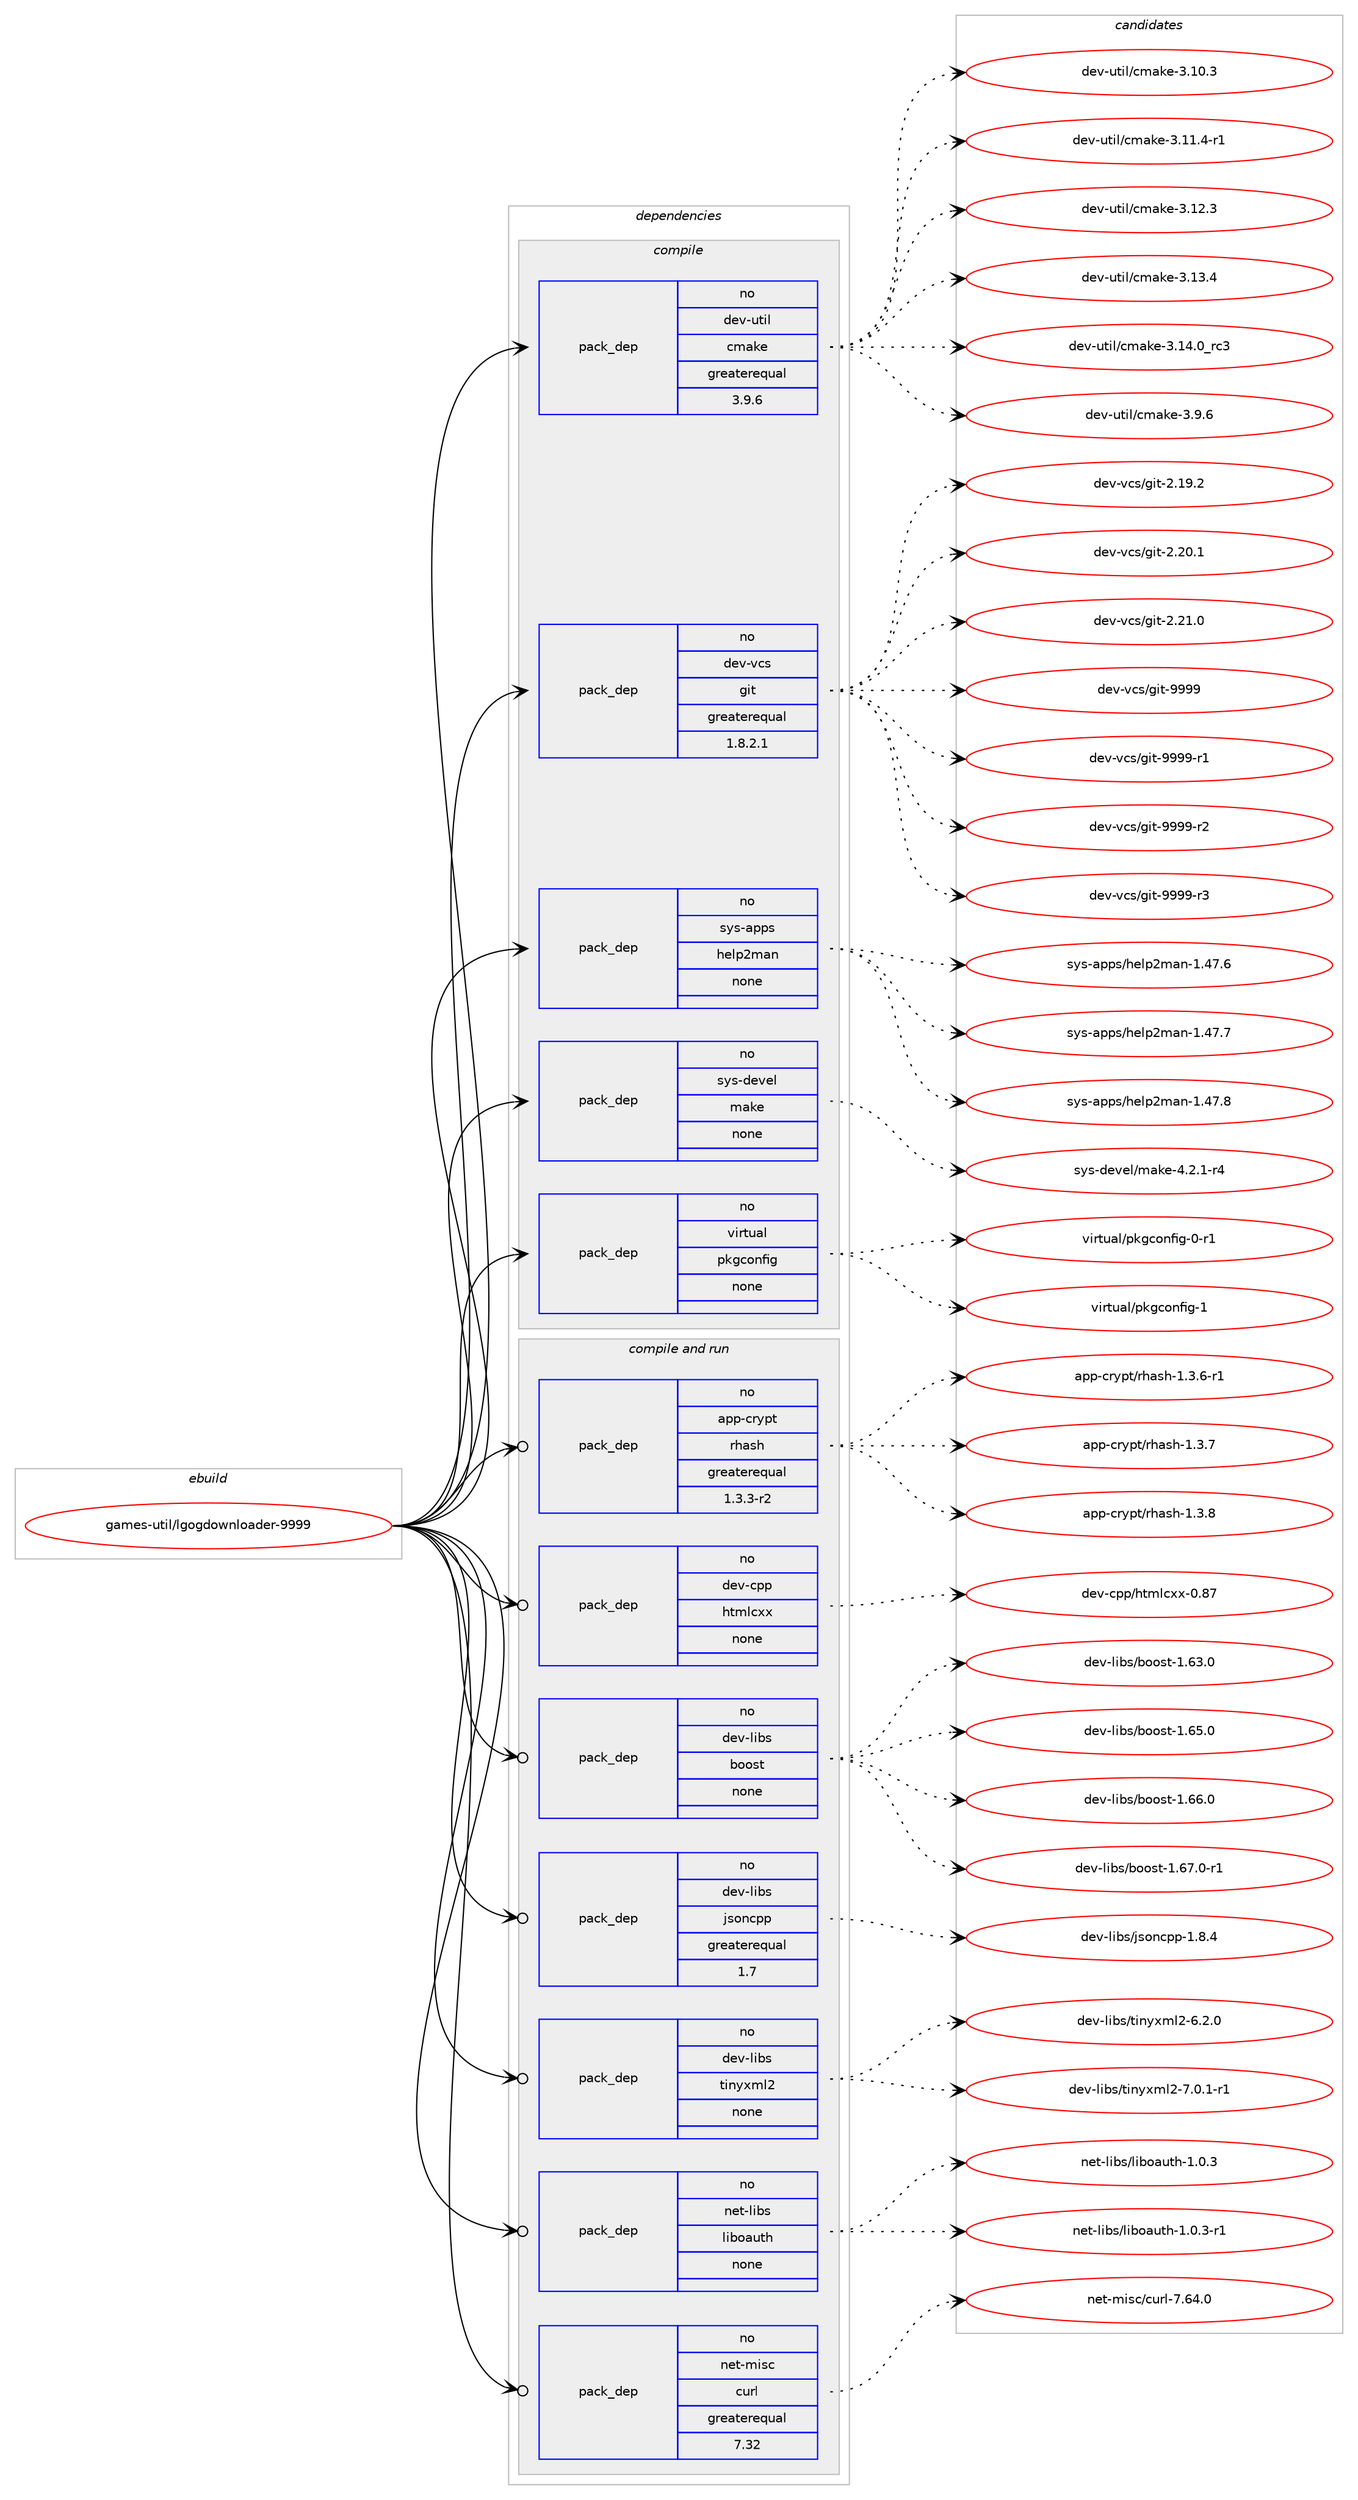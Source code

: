 digraph prolog {

# *************
# Graph options
# *************

newrank=true;
concentrate=true;
compound=true;
graph [rankdir=LR,fontname=Helvetica,fontsize=10,ranksep=1.5];#, ranksep=2.5, nodesep=0.2];
edge  [arrowhead=vee];
node  [fontname=Helvetica,fontsize=10];

# **********
# The ebuild
# **********

subgraph cluster_leftcol {
color=gray;
rank=same;
label=<<i>ebuild</i>>;
id [label="games-util/lgogdownloader-9999", color=red, width=4, href="../games-util/lgogdownloader-9999.svg"];
}

# ****************
# The dependencies
# ****************

subgraph cluster_midcol {
color=gray;
label=<<i>dependencies</i>>;
subgraph cluster_compile {
fillcolor="#eeeeee";
style=filled;
label=<<i>compile</i>>;
subgraph pack1110660 {
dependency1562049 [label=<<TABLE BORDER="0" CELLBORDER="1" CELLSPACING="0" CELLPADDING="4" WIDTH="220"><TR><TD ROWSPAN="6" CELLPADDING="30">pack_dep</TD></TR><TR><TD WIDTH="110">no</TD></TR><TR><TD>dev-util</TD></TR><TR><TD>cmake</TD></TR><TR><TD>greaterequal</TD></TR><TR><TD>3.9.6</TD></TR></TABLE>>, shape=none, color=blue];
}
id:e -> dependency1562049:w [weight=20,style="solid",arrowhead="vee"];
subgraph pack1110661 {
dependency1562050 [label=<<TABLE BORDER="0" CELLBORDER="1" CELLSPACING="0" CELLPADDING="4" WIDTH="220"><TR><TD ROWSPAN="6" CELLPADDING="30">pack_dep</TD></TR><TR><TD WIDTH="110">no</TD></TR><TR><TD>dev-vcs</TD></TR><TR><TD>git</TD></TR><TR><TD>greaterequal</TD></TR><TR><TD>1.8.2.1</TD></TR></TABLE>>, shape=none, color=blue];
}
id:e -> dependency1562050:w [weight=20,style="solid",arrowhead="vee"];
subgraph pack1110662 {
dependency1562051 [label=<<TABLE BORDER="0" CELLBORDER="1" CELLSPACING="0" CELLPADDING="4" WIDTH="220"><TR><TD ROWSPAN="6" CELLPADDING="30">pack_dep</TD></TR><TR><TD WIDTH="110">no</TD></TR><TR><TD>sys-apps</TD></TR><TR><TD>help2man</TD></TR><TR><TD>none</TD></TR><TR><TD></TD></TR></TABLE>>, shape=none, color=blue];
}
id:e -> dependency1562051:w [weight=20,style="solid",arrowhead="vee"];
subgraph pack1110663 {
dependency1562052 [label=<<TABLE BORDER="0" CELLBORDER="1" CELLSPACING="0" CELLPADDING="4" WIDTH="220"><TR><TD ROWSPAN="6" CELLPADDING="30">pack_dep</TD></TR><TR><TD WIDTH="110">no</TD></TR><TR><TD>sys-devel</TD></TR><TR><TD>make</TD></TR><TR><TD>none</TD></TR><TR><TD></TD></TR></TABLE>>, shape=none, color=blue];
}
id:e -> dependency1562052:w [weight=20,style="solid",arrowhead="vee"];
subgraph pack1110664 {
dependency1562053 [label=<<TABLE BORDER="0" CELLBORDER="1" CELLSPACING="0" CELLPADDING="4" WIDTH="220"><TR><TD ROWSPAN="6" CELLPADDING="30">pack_dep</TD></TR><TR><TD WIDTH="110">no</TD></TR><TR><TD>virtual</TD></TR><TR><TD>pkgconfig</TD></TR><TR><TD>none</TD></TR><TR><TD></TD></TR></TABLE>>, shape=none, color=blue];
}
id:e -> dependency1562053:w [weight=20,style="solid",arrowhead="vee"];
}
subgraph cluster_compileandrun {
fillcolor="#eeeeee";
style=filled;
label=<<i>compile and run</i>>;
subgraph pack1110665 {
dependency1562054 [label=<<TABLE BORDER="0" CELLBORDER="1" CELLSPACING="0" CELLPADDING="4" WIDTH="220"><TR><TD ROWSPAN="6" CELLPADDING="30">pack_dep</TD></TR><TR><TD WIDTH="110">no</TD></TR><TR><TD>app-crypt</TD></TR><TR><TD>rhash</TD></TR><TR><TD>greaterequal</TD></TR><TR><TD>1.3.3-r2</TD></TR></TABLE>>, shape=none, color=blue];
}
id:e -> dependency1562054:w [weight=20,style="solid",arrowhead="odotvee"];
subgraph pack1110666 {
dependency1562055 [label=<<TABLE BORDER="0" CELLBORDER="1" CELLSPACING="0" CELLPADDING="4" WIDTH="220"><TR><TD ROWSPAN="6" CELLPADDING="30">pack_dep</TD></TR><TR><TD WIDTH="110">no</TD></TR><TR><TD>dev-cpp</TD></TR><TR><TD>htmlcxx</TD></TR><TR><TD>none</TD></TR><TR><TD></TD></TR></TABLE>>, shape=none, color=blue];
}
id:e -> dependency1562055:w [weight=20,style="solid",arrowhead="odotvee"];
subgraph pack1110667 {
dependency1562056 [label=<<TABLE BORDER="0" CELLBORDER="1" CELLSPACING="0" CELLPADDING="4" WIDTH="220"><TR><TD ROWSPAN="6" CELLPADDING="30">pack_dep</TD></TR><TR><TD WIDTH="110">no</TD></TR><TR><TD>dev-libs</TD></TR><TR><TD>boost</TD></TR><TR><TD>none</TD></TR><TR><TD></TD></TR></TABLE>>, shape=none, color=blue];
}
id:e -> dependency1562056:w [weight=20,style="solid",arrowhead="odotvee"];
subgraph pack1110668 {
dependency1562057 [label=<<TABLE BORDER="0" CELLBORDER="1" CELLSPACING="0" CELLPADDING="4" WIDTH="220"><TR><TD ROWSPAN="6" CELLPADDING="30">pack_dep</TD></TR><TR><TD WIDTH="110">no</TD></TR><TR><TD>dev-libs</TD></TR><TR><TD>jsoncpp</TD></TR><TR><TD>greaterequal</TD></TR><TR><TD>1.7</TD></TR></TABLE>>, shape=none, color=blue];
}
id:e -> dependency1562057:w [weight=20,style="solid",arrowhead="odotvee"];
subgraph pack1110669 {
dependency1562058 [label=<<TABLE BORDER="0" CELLBORDER="1" CELLSPACING="0" CELLPADDING="4" WIDTH="220"><TR><TD ROWSPAN="6" CELLPADDING="30">pack_dep</TD></TR><TR><TD WIDTH="110">no</TD></TR><TR><TD>dev-libs</TD></TR><TR><TD>tinyxml2</TD></TR><TR><TD>none</TD></TR><TR><TD></TD></TR></TABLE>>, shape=none, color=blue];
}
id:e -> dependency1562058:w [weight=20,style="solid",arrowhead="odotvee"];
subgraph pack1110670 {
dependency1562059 [label=<<TABLE BORDER="0" CELLBORDER="1" CELLSPACING="0" CELLPADDING="4" WIDTH="220"><TR><TD ROWSPAN="6" CELLPADDING="30">pack_dep</TD></TR><TR><TD WIDTH="110">no</TD></TR><TR><TD>net-libs</TD></TR><TR><TD>liboauth</TD></TR><TR><TD>none</TD></TR><TR><TD></TD></TR></TABLE>>, shape=none, color=blue];
}
id:e -> dependency1562059:w [weight=20,style="solid",arrowhead="odotvee"];
subgraph pack1110671 {
dependency1562060 [label=<<TABLE BORDER="0" CELLBORDER="1" CELLSPACING="0" CELLPADDING="4" WIDTH="220"><TR><TD ROWSPAN="6" CELLPADDING="30">pack_dep</TD></TR><TR><TD WIDTH="110">no</TD></TR><TR><TD>net-misc</TD></TR><TR><TD>curl</TD></TR><TR><TD>greaterequal</TD></TR><TR><TD>7.32</TD></TR></TABLE>>, shape=none, color=blue];
}
id:e -> dependency1562060:w [weight=20,style="solid",arrowhead="odotvee"];
}
subgraph cluster_run {
fillcolor="#eeeeee";
style=filled;
label=<<i>run</i>>;
}
}

# **************
# The candidates
# **************

subgraph cluster_choices {
rank=same;
color=gray;
label=<<i>candidates</i>>;

subgraph choice1110660 {
color=black;
nodesep=1;
choice1001011184511711610510847991099710710145514649484651 [label="dev-util/cmake-3.10.3", color=red, width=4,href="../dev-util/cmake-3.10.3.svg"];
choice10010111845117116105108479910997107101455146494946524511449 [label="dev-util/cmake-3.11.4-r1", color=red, width=4,href="../dev-util/cmake-3.11.4-r1.svg"];
choice1001011184511711610510847991099710710145514649504651 [label="dev-util/cmake-3.12.3", color=red, width=4,href="../dev-util/cmake-3.12.3.svg"];
choice1001011184511711610510847991099710710145514649514652 [label="dev-util/cmake-3.13.4", color=red, width=4,href="../dev-util/cmake-3.13.4.svg"];
choice1001011184511711610510847991099710710145514649524648951149951 [label="dev-util/cmake-3.14.0_rc3", color=red, width=4,href="../dev-util/cmake-3.14.0_rc3.svg"];
choice10010111845117116105108479910997107101455146574654 [label="dev-util/cmake-3.9.6", color=red, width=4,href="../dev-util/cmake-3.9.6.svg"];
dependency1562049:e -> choice1001011184511711610510847991099710710145514649484651:w [style=dotted,weight="100"];
dependency1562049:e -> choice10010111845117116105108479910997107101455146494946524511449:w [style=dotted,weight="100"];
dependency1562049:e -> choice1001011184511711610510847991099710710145514649504651:w [style=dotted,weight="100"];
dependency1562049:e -> choice1001011184511711610510847991099710710145514649514652:w [style=dotted,weight="100"];
dependency1562049:e -> choice1001011184511711610510847991099710710145514649524648951149951:w [style=dotted,weight="100"];
dependency1562049:e -> choice10010111845117116105108479910997107101455146574654:w [style=dotted,weight="100"];
}
subgraph choice1110661 {
color=black;
nodesep=1;
choice10010111845118991154710310511645504649574650 [label="dev-vcs/git-2.19.2", color=red, width=4,href="../dev-vcs/git-2.19.2.svg"];
choice10010111845118991154710310511645504650484649 [label="dev-vcs/git-2.20.1", color=red, width=4,href="../dev-vcs/git-2.20.1.svg"];
choice10010111845118991154710310511645504650494648 [label="dev-vcs/git-2.21.0", color=red, width=4,href="../dev-vcs/git-2.21.0.svg"];
choice1001011184511899115471031051164557575757 [label="dev-vcs/git-9999", color=red, width=4,href="../dev-vcs/git-9999.svg"];
choice10010111845118991154710310511645575757574511449 [label="dev-vcs/git-9999-r1", color=red, width=4,href="../dev-vcs/git-9999-r1.svg"];
choice10010111845118991154710310511645575757574511450 [label="dev-vcs/git-9999-r2", color=red, width=4,href="../dev-vcs/git-9999-r2.svg"];
choice10010111845118991154710310511645575757574511451 [label="dev-vcs/git-9999-r3", color=red, width=4,href="../dev-vcs/git-9999-r3.svg"];
dependency1562050:e -> choice10010111845118991154710310511645504649574650:w [style=dotted,weight="100"];
dependency1562050:e -> choice10010111845118991154710310511645504650484649:w [style=dotted,weight="100"];
dependency1562050:e -> choice10010111845118991154710310511645504650494648:w [style=dotted,weight="100"];
dependency1562050:e -> choice1001011184511899115471031051164557575757:w [style=dotted,weight="100"];
dependency1562050:e -> choice10010111845118991154710310511645575757574511449:w [style=dotted,weight="100"];
dependency1562050:e -> choice10010111845118991154710310511645575757574511450:w [style=dotted,weight="100"];
dependency1562050:e -> choice10010111845118991154710310511645575757574511451:w [style=dotted,weight="100"];
}
subgraph choice1110662 {
color=black;
nodesep=1;
choice115121115459711211211547104101108112501099711045494652554654 [label="sys-apps/help2man-1.47.6", color=red, width=4,href="../sys-apps/help2man-1.47.6.svg"];
choice115121115459711211211547104101108112501099711045494652554655 [label="sys-apps/help2man-1.47.7", color=red, width=4,href="../sys-apps/help2man-1.47.7.svg"];
choice115121115459711211211547104101108112501099711045494652554656 [label="sys-apps/help2man-1.47.8", color=red, width=4,href="../sys-apps/help2man-1.47.8.svg"];
dependency1562051:e -> choice115121115459711211211547104101108112501099711045494652554654:w [style=dotted,weight="100"];
dependency1562051:e -> choice115121115459711211211547104101108112501099711045494652554655:w [style=dotted,weight="100"];
dependency1562051:e -> choice115121115459711211211547104101108112501099711045494652554656:w [style=dotted,weight="100"];
}
subgraph choice1110663 {
color=black;
nodesep=1;
choice1151211154510010111810110847109971071014552465046494511452 [label="sys-devel/make-4.2.1-r4", color=red, width=4,href="../sys-devel/make-4.2.1-r4.svg"];
dependency1562052:e -> choice1151211154510010111810110847109971071014552465046494511452:w [style=dotted,weight="100"];
}
subgraph choice1110664 {
color=black;
nodesep=1;
choice11810511411611797108471121071039911111010210510345484511449 [label="virtual/pkgconfig-0-r1", color=red, width=4,href="../virtual/pkgconfig-0-r1.svg"];
choice1181051141161179710847112107103991111101021051034549 [label="virtual/pkgconfig-1", color=red, width=4,href="../virtual/pkgconfig-1.svg"];
dependency1562053:e -> choice11810511411611797108471121071039911111010210510345484511449:w [style=dotted,weight="100"];
dependency1562053:e -> choice1181051141161179710847112107103991111101021051034549:w [style=dotted,weight="100"];
}
subgraph choice1110665 {
color=black;
nodesep=1;
choice97112112459911412111211647114104971151044549465146544511449 [label="app-crypt/rhash-1.3.6-r1", color=red, width=4,href="../app-crypt/rhash-1.3.6-r1.svg"];
choice9711211245991141211121164711410497115104454946514655 [label="app-crypt/rhash-1.3.7", color=red, width=4,href="../app-crypt/rhash-1.3.7.svg"];
choice9711211245991141211121164711410497115104454946514656 [label="app-crypt/rhash-1.3.8", color=red, width=4,href="../app-crypt/rhash-1.3.8.svg"];
dependency1562054:e -> choice97112112459911412111211647114104971151044549465146544511449:w [style=dotted,weight="100"];
dependency1562054:e -> choice9711211245991141211121164711410497115104454946514655:w [style=dotted,weight="100"];
dependency1562054:e -> choice9711211245991141211121164711410497115104454946514656:w [style=dotted,weight="100"];
}
subgraph choice1110666 {
color=black;
nodesep=1;
choice100101118459911211247104116109108991201204548465655 [label="dev-cpp/htmlcxx-0.87", color=red, width=4,href="../dev-cpp/htmlcxx-0.87.svg"];
dependency1562055:e -> choice100101118459911211247104116109108991201204548465655:w [style=dotted,weight="100"];
}
subgraph choice1110667 {
color=black;
nodesep=1;
choice1001011184510810598115479811111111511645494654514648 [label="dev-libs/boost-1.63.0", color=red, width=4,href="../dev-libs/boost-1.63.0.svg"];
choice1001011184510810598115479811111111511645494654534648 [label="dev-libs/boost-1.65.0", color=red, width=4,href="../dev-libs/boost-1.65.0.svg"];
choice1001011184510810598115479811111111511645494654544648 [label="dev-libs/boost-1.66.0", color=red, width=4,href="../dev-libs/boost-1.66.0.svg"];
choice10010111845108105981154798111111115116454946545546484511449 [label="dev-libs/boost-1.67.0-r1", color=red, width=4,href="../dev-libs/boost-1.67.0-r1.svg"];
dependency1562056:e -> choice1001011184510810598115479811111111511645494654514648:w [style=dotted,weight="100"];
dependency1562056:e -> choice1001011184510810598115479811111111511645494654534648:w [style=dotted,weight="100"];
dependency1562056:e -> choice1001011184510810598115479811111111511645494654544648:w [style=dotted,weight="100"];
dependency1562056:e -> choice10010111845108105981154798111111115116454946545546484511449:w [style=dotted,weight="100"];
}
subgraph choice1110668 {
color=black;
nodesep=1;
choice10010111845108105981154710611511111099112112454946564652 [label="dev-libs/jsoncpp-1.8.4", color=red, width=4,href="../dev-libs/jsoncpp-1.8.4.svg"];
dependency1562057:e -> choice10010111845108105981154710611511111099112112454946564652:w [style=dotted,weight="100"];
}
subgraph choice1110669 {
color=black;
nodesep=1;
choice10010111845108105981154711610511012112010910850455446504648 [label="dev-libs/tinyxml2-6.2.0", color=red, width=4,href="../dev-libs/tinyxml2-6.2.0.svg"];
choice100101118451081059811547116105110121120109108504555464846494511449 [label="dev-libs/tinyxml2-7.0.1-r1", color=red, width=4,href="../dev-libs/tinyxml2-7.0.1-r1.svg"];
dependency1562058:e -> choice10010111845108105981154711610511012112010910850455446504648:w [style=dotted,weight="100"];
dependency1562058:e -> choice100101118451081059811547116105110121120109108504555464846494511449:w [style=dotted,weight="100"];
}
subgraph choice1110670 {
color=black;
nodesep=1;
choice1101011164510810598115471081059811197117116104454946484651 [label="net-libs/liboauth-1.0.3", color=red, width=4,href="../net-libs/liboauth-1.0.3.svg"];
choice11010111645108105981154710810598111971171161044549464846514511449 [label="net-libs/liboauth-1.0.3-r1", color=red, width=4,href="../net-libs/liboauth-1.0.3-r1.svg"];
dependency1562059:e -> choice1101011164510810598115471081059811197117116104454946484651:w [style=dotted,weight="100"];
dependency1562059:e -> choice11010111645108105981154710810598111971171161044549464846514511449:w [style=dotted,weight="100"];
}
subgraph choice1110671 {
color=black;
nodesep=1;
choice1101011164510910511599479911711410845554654524648 [label="net-misc/curl-7.64.0", color=red, width=4,href="../net-misc/curl-7.64.0.svg"];
dependency1562060:e -> choice1101011164510910511599479911711410845554654524648:w [style=dotted,weight="100"];
}
}

}
